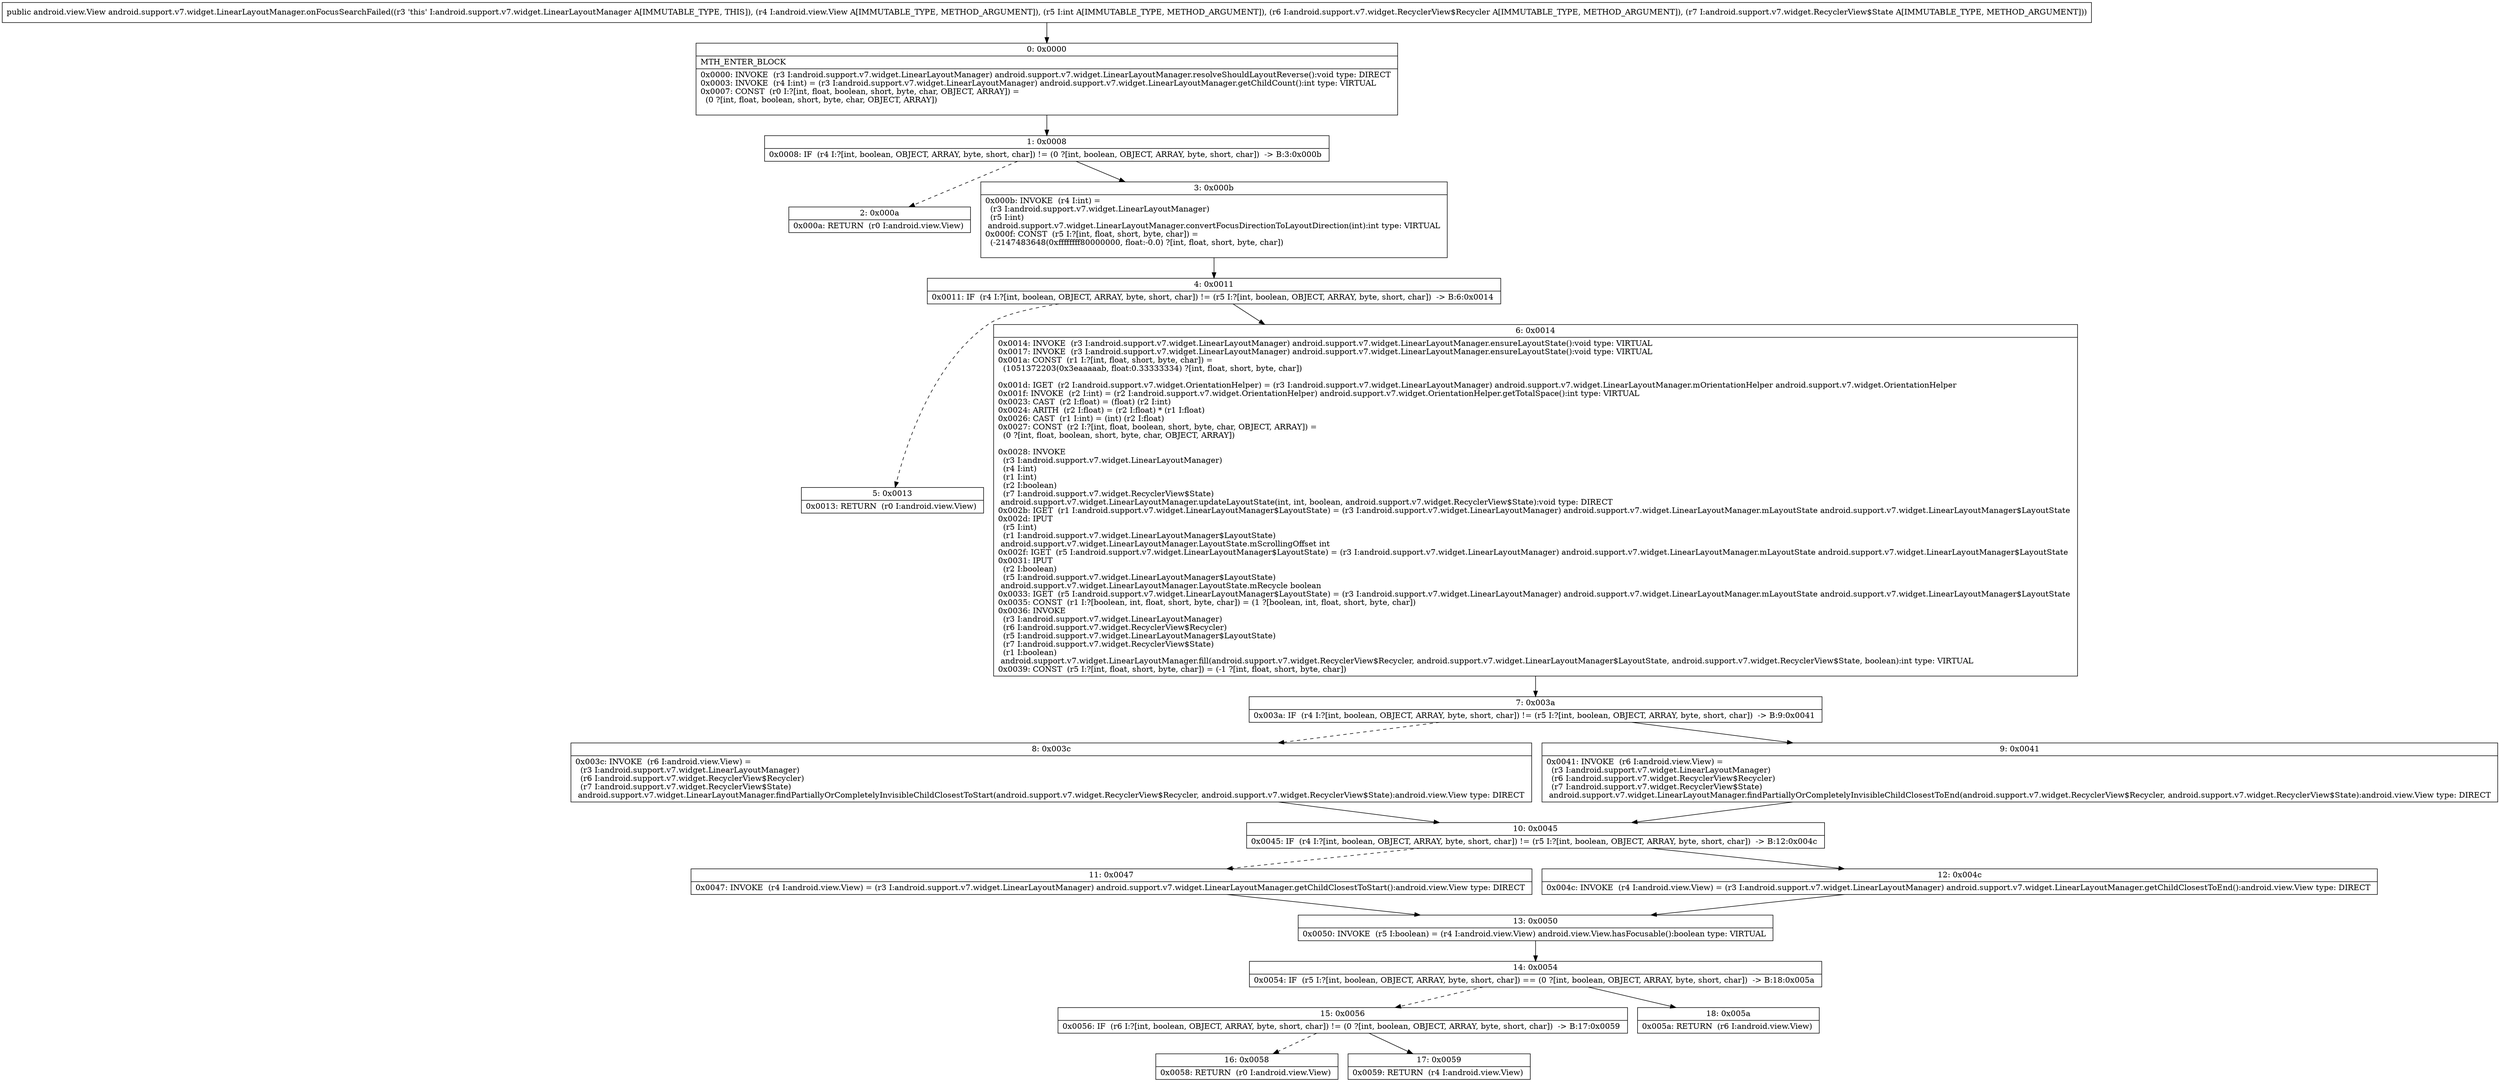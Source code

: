 digraph "CFG forandroid.support.v7.widget.LinearLayoutManager.onFocusSearchFailed(Landroid\/view\/View;ILandroid\/support\/v7\/widget\/RecyclerView$Recycler;Landroid\/support\/v7\/widget\/RecyclerView$State;)Landroid\/view\/View;" {
Node_0 [shape=record,label="{0\:\ 0x0000|MTH_ENTER_BLOCK\l|0x0000: INVOKE  (r3 I:android.support.v7.widget.LinearLayoutManager) android.support.v7.widget.LinearLayoutManager.resolveShouldLayoutReverse():void type: DIRECT \l0x0003: INVOKE  (r4 I:int) = (r3 I:android.support.v7.widget.LinearLayoutManager) android.support.v7.widget.LinearLayoutManager.getChildCount():int type: VIRTUAL \l0x0007: CONST  (r0 I:?[int, float, boolean, short, byte, char, OBJECT, ARRAY]) = \l  (0 ?[int, float, boolean, short, byte, char, OBJECT, ARRAY])\l \l}"];
Node_1 [shape=record,label="{1\:\ 0x0008|0x0008: IF  (r4 I:?[int, boolean, OBJECT, ARRAY, byte, short, char]) != (0 ?[int, boolean, OBJECT, ARRAY, byte, short, char])  \-\> B:3:0x000b \l}"];
Node_2 [shape=record,label="{2\:\ 0x000a|0x000a: RETURN  (r0 I:android.view.View) \l}"];
Node_3 [shape=record,label="{3\:\ 0x000b|0x000b: INVOKE  (r4 I:int) = \l  (r3 I:android.support.v7.widget.LinearLayoutManager)\l  (r5 I:int)\l android.support.v7.widget.LinearLayoutManager.convertFocusDirectionToLayoutDirection(int):int type: VIRTUAL \l0x000f: CONST  (r5 I:?[int, float, short, byte, char]) = \l  (\-2147483648(0xffffffff80000000, float:\-0.0) ?[int, float, short, byte, char])\l \l}"];
Node_4 [shape=record,label="{4\:\ 0x0011|0x0011: IF  (r4 I:?[int, boolean, OBJECT, ARRAY, byte, short, char]) != (r5 I:?[int, boolean, OBJECT, ARRAY, byte, short, char])  \-\> B:6:0x0014 \l}"];
Node_5 [shape=record,label="{5\:\ 0x0013|0x0013: RETURN  (r0 I:android.view.View) \l}"];
Node_6 [shape=record,label="{6\:\ 0x0014|0x0014: INVOKE  (r3 I:android.support.v7.widget.LinearLayoutManager) android.support.v7.widget.LinearLayoutManager.ensureLayoutState():void type: VIRTUAL \l0x0017: INVOKE  (r3 I:android.support.v7.widget.LinearLayoutManager) android.support.v7.widget.LinearLayoutManager.ensureLayoutState():void type: VIRTUAL \l0x001a: CONST  (r1 I:?[int, float, short, byte, char]) = \l  (1051372203(0x3eaaaaab, float:0.33333334) ?[int, float, short, byte, char])\l \l0x001d: IGET  (r2 I:android.support.v7.widget.OrientationHelper) = (r3 I:android.support.v7.widget.LinearLayoutManager) android.support.v7.widget.LinearLayoutManager.mOrientationHelper android.support.v7.widget.OrientationHelper \l0x001f: INVOKE  (r2 I:int) = (r2 I:android.support.v7.widget.OrientationHelper) android.support.v7.widget.OrientationHelper.getTotalSpace():int type: VIRTUAL \l0x0023: CAST  (r2 I:float) = (float) (r2 I:int) \l0x0024: ARITH  (r2 I:float) = (r2 I:float) * (r1 I:float) \l0x0026: CAST  (r1 I:int) = (int) (r2 I:float) \l0x0027: CONST  (r2 I:?[int, float, boolean, short, byte, char, OBJECT, ARRAY]) = \l  (0 ?[int, float, boolean, short, byte, char, OBJECT, ARRAY])\l \l0x0028: INVOKE  \l  (r3 I:android.support.v7.widget.LinearLayoutManager)\l  (r4 I:int)\l  (r1 I:int)\l  (r2 I:boolean)\l  (r7 I:android.support.v7.widget.RecyclerView$State)\l android.support.v7.widget.LinearLayoutManager.updateLayoutState(int, int, boolean, android.support.v7.widget.RecyclerView$State):void type: DIRECT \l0x002b: IGET  (r1 I:android.support.v7.widget.LinearLayoutManager$LayoutState) = (r3 I:android.support.v7.widget.LinearLayoutManager) android.support.v7.widget.LinearLayoutManager.mLayoutState android.support.v7.widget.LinearLayoutManager$LayoutState \l0x002d: IPUT  \l  (r5 I:int)\l  (r1 I:android.support.v7.widget.LinearLayoutManager$LayoutState)\l android.support.v7.widget.LinearLayoutManager.LayoutState.mScrollingOffset int \l0x002f: IGET  (r5 I:android.support.v7.widget.LinearLayoutManager$LayoutState) = (r3 I:android.support.v7.widget.LinearLayoutManager) android.support.v7.widget.LinearLayoutManager.mLayoutState android.support.v7.widget.LinearLayoutManager$LayoutState \l0x0031: IPUT  \l  (r2 I:boolean)\l  (r5 I:android.support.v7.widget.LinearLayoutManager$LayoutState)\l android.support.v7.widget.LinearLayoutManager.LayoutState.mRecycle boolean \l0x0033: IGET  (r5 I:android.support.v7.widget.LinearLayoutManager$LayoutState) = (r3 I:android.support.v7.widget.LinearLayoutManager) android.support.v7.widget.LinearLayoutManager.mLayoutState android.support.v7.widget.LinearLayoutManager$LayoutState \l0x0035: CONST  (r1 I:?[boolean, int, float, short, byte, char]) = (1 ?[boolean, int, float, short, byte, char]) \l0x0036: INVOKE  \l  (r3 I:android.support.v7.widget.LinearLayoutManager)\l  (r6 I:android.support.v7.widget.RecyclerView$Recycler)\l  (r5 I:android.support.v7.widget.LinearLayoutManager$LayoutState)\l  (r7 I:android.support.v7.widget.RecyclerView$State)\l  (r1 I:boolean)\l android.support.v7.widget.LinearLayoutManager.fill(android.support.v7.widget.RecyclerView$Recycler, android.support.v7.widget.LinearLayoutManager$LayoutState, android.support.v7.widget.RecyclerView$State, boolean):int type: VIRTUAL \l0x0039: CONST  (r5 I:?[int, float, short, byte, char]) = (\-1 ?[int, float, short, byte, char]) \l}"];
Node_7 [shape=record,label="{7\:\ 0x003a|0x003a: IF  (r4 I:?[int, boolean, OBJECT, ARRAY, byte, short, char]) != (r5 I:?[int, boolean, OBJECT, ARRAY, byte, short, char])  \-\> B:9:0x0041 \l}"];
Node_8 [shape=record,label="{8\:\ 0x003c|0x003c: INVOKE  (r6 I:android.view.View) = \l  (r3 I:android.support.v7.widget.LinearLayoutManager)\l  (r6 I:android.support.v7.widget.RecyclerView$Recycler)\l  (r7 I:android.support.v7.widget.RecyclerView$State)\l android.support.v7.widget.LinearLayoutManager.findPartiallyOrCompletelyInvisibleChildClosestToStart(android.support.v7.widget.RecyclerView$Recycler, android.support.v7.widget.RecyclerView$State):android.view.View type: DIRECT \l}"];
Node_9 [shape=record,label="{9\:\ 0x0041|0x0041: INVOKE  (r6 I:android.view.View) = \l  (r3 I:android.support.v7.widget.LinearLayoutManager)\l  (r6 I:android.support.v7.widget.RecyclerView$Recycler)\l  (r7 I:android.support.v7.widget.RecyclerView$State)\l android.support.v7.widget.LinearLayoutManager.findPartiallyOrCompletelyInvisibleChildClosestToEnd(android.support.v7.widget.RecyclerView$Recycler, android.support.v7.widget.RecyclerView$State):android.view.View type: DIRECT \l}"];
Node_10 [shape=record,label="{10\:\ 0x0045|0x0045: IF  (r4 I:?[int, boolean, OBJECT, ARRAY, byte, short, char]) != (r5 I:?[int, boolean, OBJECT, ARRAY, byte, short, char])  \-\> B:12:0x004c \l}"];
Node_11 [shape=record,label="{11\:\ 0x0047|0x0047: INVOKE  (r4 I:android.view.View) = (r3 I:android.support.v7.widget.LinearLayoutManager) android.support.v7.widget.LinearLayoutManager.getChildClosestToStart():android.view.View type: DIRECT \l}"];
Node_12 [shape=record,label="{12\:\ 0x004c|0x004c: INVOKE  (r4 I:android.view.View) = (r3 I:android.support.v7.widget.LinearLayoutManager) android.support.v7.widget.LinearLayoutManager.getChildClosestToEnd():android.view.View type: DIRECT \l}"];
Node_13 [shape=record,label="{13\:\ 0x0050|0x0050: INVOKE  (r5 I:boolean) = (r4 I:android.view.View) android.view.View.hasFocusable():boolean type: VIRTUAL \l}"];
Node_14 [shape=record,label="{14\:\ 0x0054|0x0054: IF  (r5 I:?[int, boolean, OBJECT, ARRAY, byte, short, char]) == (0 ?[int, boolean, OBJECT, ARRAY, byte, short, char])  \-\> B:18:0x005a \l}"];
Node_15 [shape=record,label="{15\:\ 0x0056|0x0056: IF  (r6 I:?[int, boolean, OBJECT, ARRAY, byte, short, char]) != (0 ?[int, boolean, OBJECT, ARRAY, byte, short, char])  \-\> B:17:0x0059 \l}"];
Node_16 [shape=record,label="{16\:\ 0x0058|0x0058: RETURN  (r0 I:android.view.View) \l}"];
Node_17 [shape=record,label="{17\:\ 0x0059|0x0059: RETURN  (r4 I:android.view.View) \l}"];
Node_18 [shape=record,label="{18\:\ 0x005a|0x005a: RETURN  (r6 I:android.view.View) \l}"];
MethodNode[shape=record,label="{public android.view.View android.support.v7.widget.LinearLayoutManager.onFocusSearchFailed((r3 'this' I:android.support.v7.widget.LinearLayoutManager A[IMMUTABLE_TYPE, THIS]), (r4 I:android.view.View A[IMMUTABLE_TYPE, METHOD_ARGUMENT]), (r5 I:int A[IMMUTABLE_TYPE, METHOD_ARGUMENT]), (r6 I:android.support.v7.widget.RecyclerView$Recycler A[IMMUTABLE_TYPE, METHOD_ARGUMENT]), (r7 I:android.support.v7.widget.RecyclerView$State A[IMMUTABLE_TYPE, METHOD_ARGUMENT])) }"];
MethodNode -> Node_0;
Node_0 -> Node_1;
Node_1 -> Node_2[style=dashed];
Node_1 -> Node_3;
Node_3 -> Node_4;
Node_4 -> Node_5[style=dashed];
Node_4 -> Node_6;
Node_6 -> Node_7;
Node_7 -> Node_8[style=dashed];
Node_7 -> Node_9;
Node_8 -> Node_10;
Node_9 -> Node_10;
Node_10 -> Node_11[style=dashed];
Node_10 -> Node_12;
Node_11 -> Node_13;
Node_12 -> Node_13;
Node_13 -> Node_14;
Node_14 -> Node_15[style=dashed];
Node_14 -> Node_18;
Node_15 -> Node_16[style=dashed];
Node_15 -> Node_17;
}

